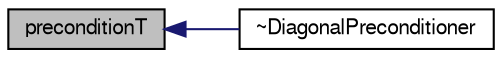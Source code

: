 digraph "preconditionT"
{
  bgcolor="transparent";
  edge [fontname="FreeSans",fontsize="10",labelfontname="FreeSans",labelfontsize="10"];
  node [fontname="FreeSans",fontsize="10",shape=record];
  rankdir="LR";
  Node34 [label="preconditionT",height=0.2,width=0.4,color="black", fillcolor="grey75", style="filled", fontcolor="black"];
  Node34 -> Node35 [dir="back",color="midnightblue",fontsize="10",style="solid",fontname="FreeSans"];
  Node35 [label="~DiagonalPreconditioner",height=0.2,width=0.4,color="black",URL="$a26814.html#aa9cfa41f7062993c40b4c063368c1a84"];
}
